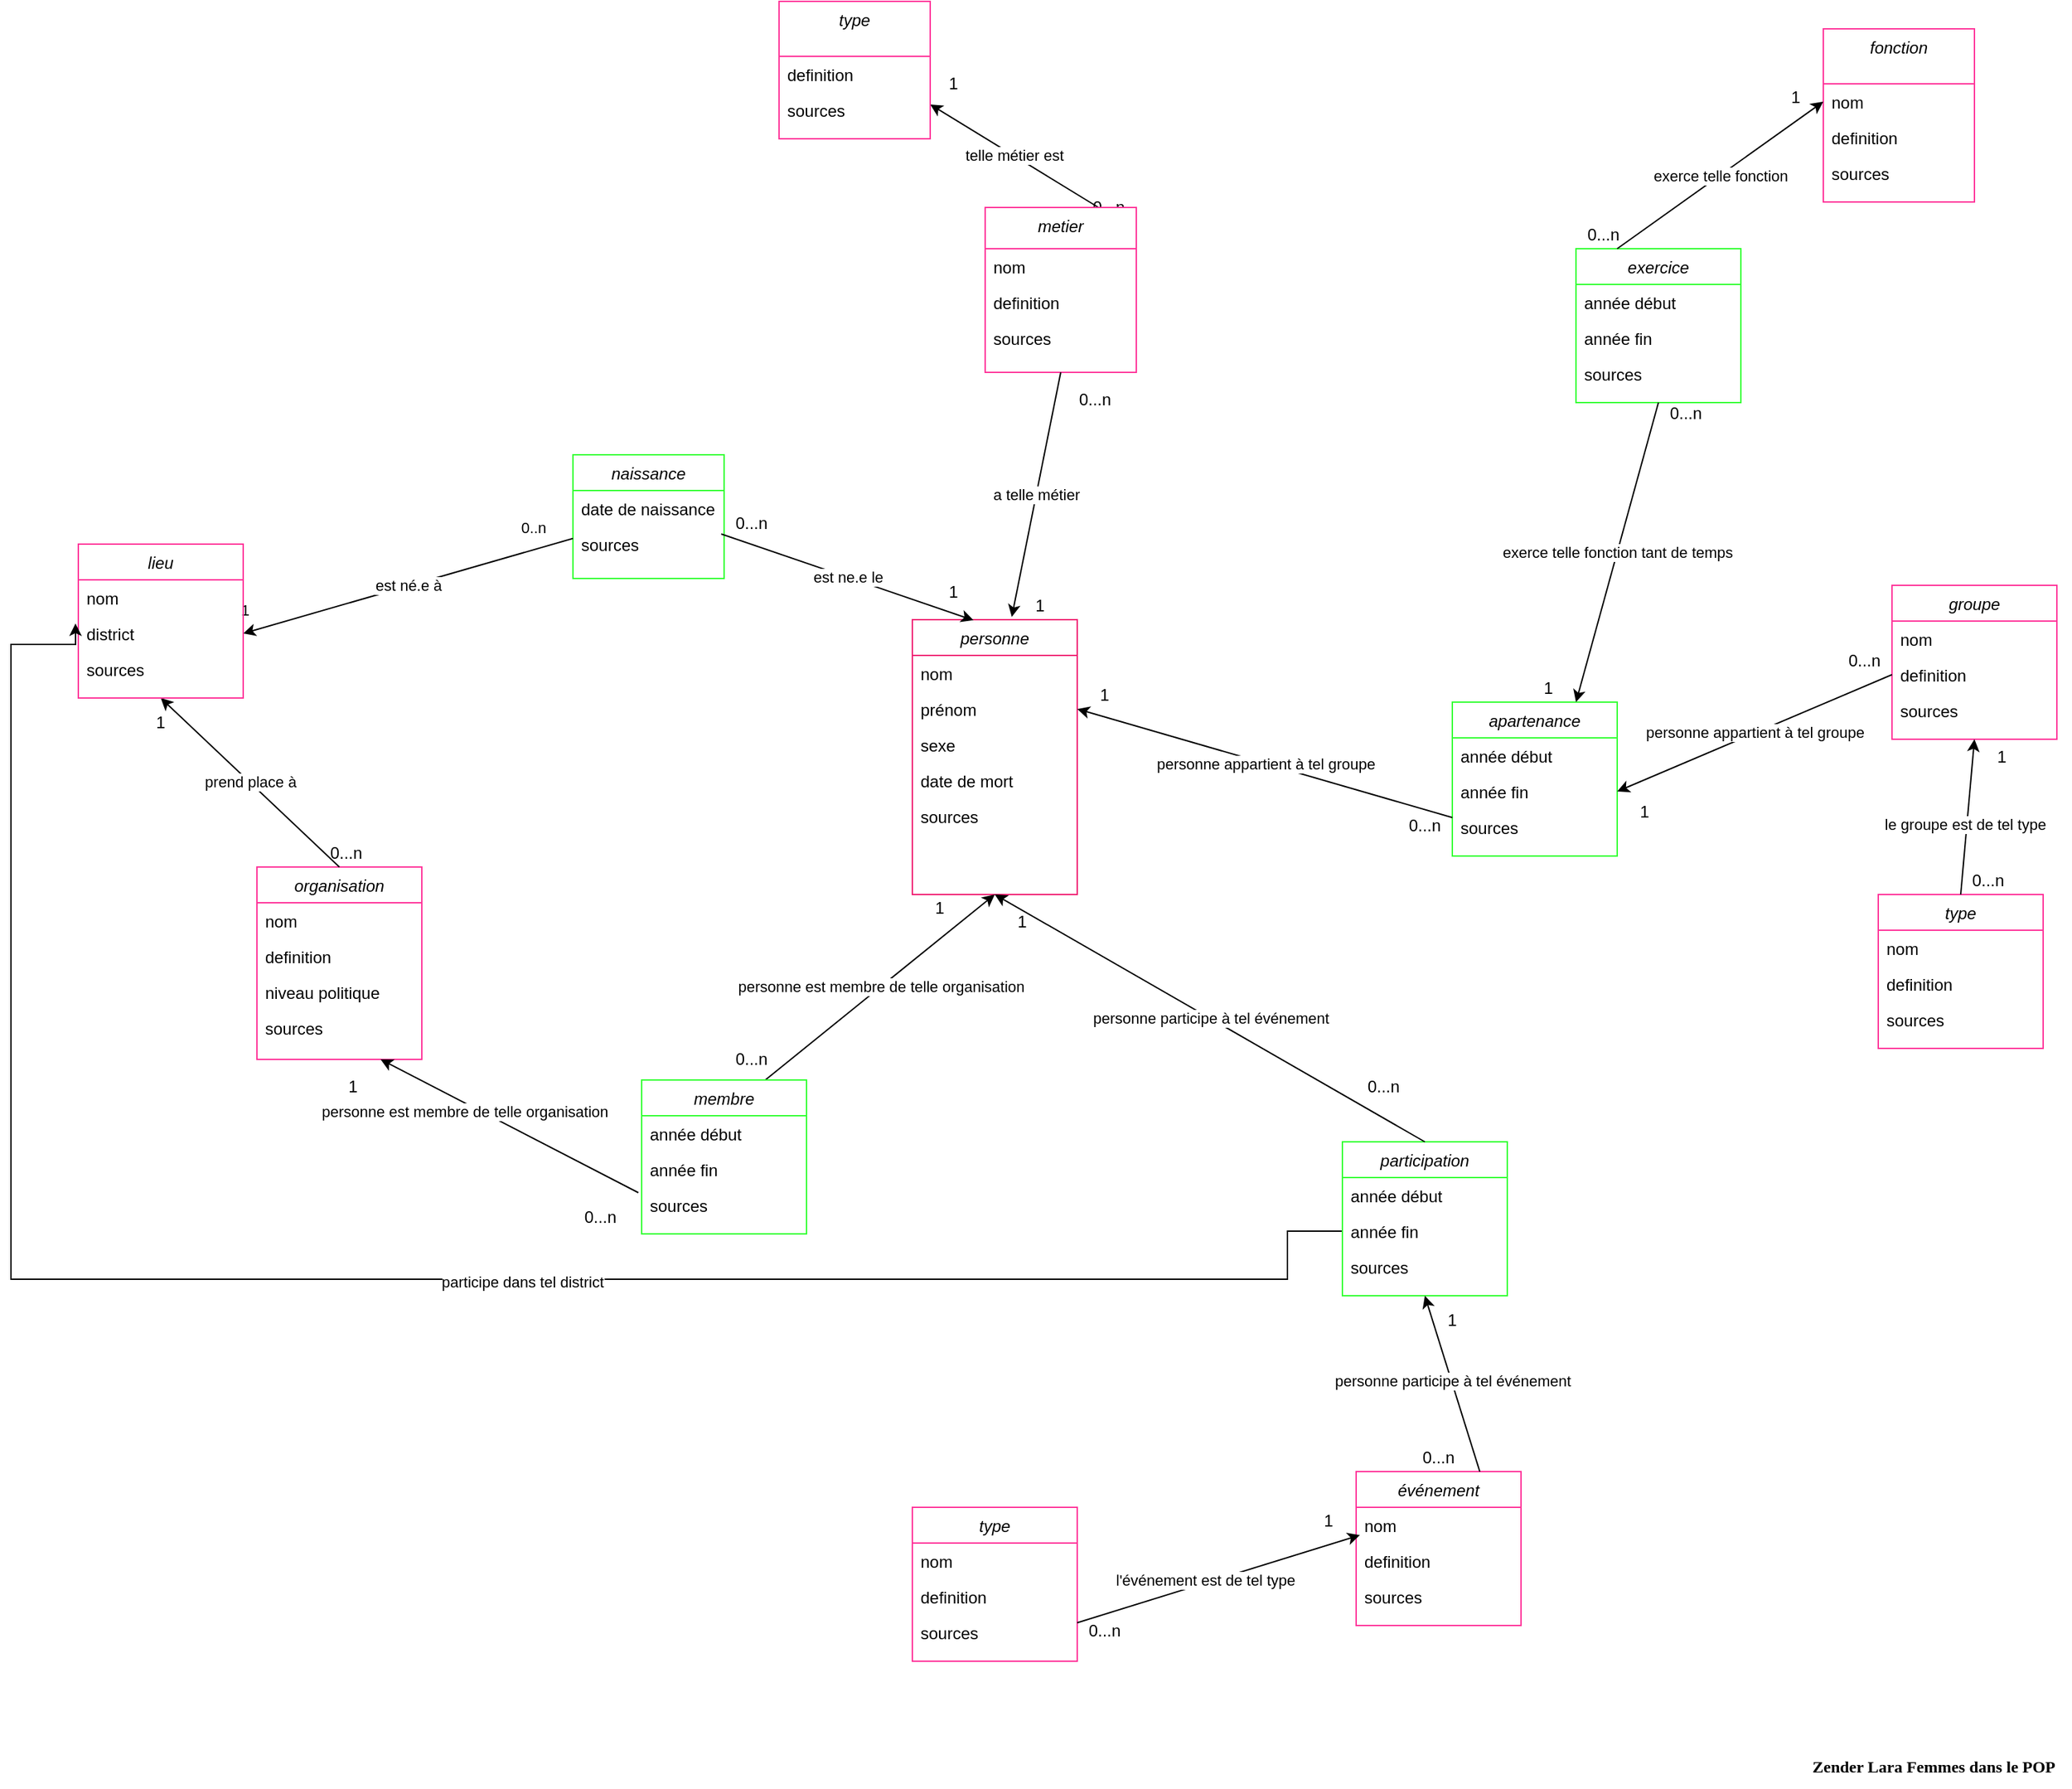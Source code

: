 <mxfile version="24.5.3" type="device">
  <diagram id="C5RBs43oDa-KdzZeNtuy" name="Page-1">
    <mxGraphModel dx="521" dy="1782" grid="1" gridSize="10" guides="1" tooltips="1" connect="1" arrows="1" fold="1" page="1" pageScale="1" pageWidth="1654" pageHeight="1169" math="0" shadow="0">
      <root>
        <mxCell id="WIyWlLk6GJQsqaUBKTNV-0" />
        <mxCell id="WIyWlLk6GJQsqaUBKTNV-1" parent="WIyWlLk6GJQsqaUBKTNV-0" />
        <mxCell id="zkfFHV4jXpPFQw0GAbJ--0" value="personne" style="swimlane;fontStyle=2;align=center;verticalAlign=top;childLayout=stackLayout;horizontal=1;startSize=26;horizontalStack=0;resizeParent=1;resizeLast=0;collapsible=1;marginBottom=0;rounded=0;shadow=0;strokeWidth=1;strokeColor=#F02274;" parent="WIyWlLk6GJQsqaUBKTNV-1" vertex="1">
          <mxGeometry x="767" y="270" width="120" height="200" as="geometry">
            <mxRectangle x="230" y="140" width="160" height="26" as="alternateBounds" />
          </mxGeometry>
        </mxCell>
        <mxCell id="zkfFHV4jXpPFQw0GAbJ--1" value="nom" style="text;align=left;verticalAlign=top;spacingLeft=4;spacingRight=4;overflow=hidden;rotatable=0;points=[[0,0.5],[1,0.5]];portConstraint=eastwest;" parent="zkfFHV4jXpPFQw0GAbJ--0" vertex="1">
          <mxGeometry y="26" width="120" height="26" as="geometry" />
        </mxCell>
        <mxCell id="zkfFHV4jXpPFQw0GAbJ--3" value="prénom" style="text;align=left;verticalAlign=top;spacingLeft=4;spacingRight=4;overflow=hidden;rotatable=0;points=[[0,0.5],[1,0.5]];portConstraint=eastwest;rounded=0;shadow=0;html=0;" parent="zkfFHV4jXpPFQw0GAbJ--0" vertex="1">
          <mxGeometry y="52" width="120" height="26" as="geometry" />
        </mxCell>
        <mxCell id="26" value="sexe" style="text;align=left;verticalAlign=top;spacingLeft=4;spacingRight=4;overflow=hidden;rotatable=0;points=[[0,0.5],[1,0.5]];portConstraint=eastwest;rounded=0;shadow=0;html=0;" parent="zkfFHV4jXpPFQw0GAbJ--0" vertex="1">
          <mxGeometry y="78" width="120" height="26" as="geometry" />
        </mxCell>
        <mxCell id="53" value="date de mort" style="text;align=left;verticalAlign=top;spacingLeft=4;spacingRight=4;overflow=hidden;rotatable=0;points=[[0,0.5],[1,0.5]];portConstraint=eastwest;rounded=0;shadow=0;html=0;" parent="zkfFHV4jXpPFQw0GAbJ--0" vertex="1">
          <mxGeometry y="104" width="120" height="26" as="geometry" />
        </mxCell>
        <mxCell id="ePpiXP_GHWZkbADmIgNu-151" value="sources" style="text;align=left;verticalAlign=top;spacingLeft=4;spacingRight=4;overflow=hidden;rotatable=0;points=[[0,0.5],[1,0.5]];portConstraint=eastwest;rounded=0;shadow=0;html=0;" parent="zkfFHV4jXpPFQw0GAbJ--0" vertex="1">
          <mxGeometry y="130" width="120" height="34" as="geometry" />
        </mxCell>
        <mxCell id="Bw8D9-mf-STMI-rw64IU-0" value="naissance" style="swimlane;fontStyle=2;align=center;verticalAlign=top;childLayout=stackLayout;horizontal=1;startSize=26;horizontalStack=0;resizeParent=1;resizeLast=0;collapsible=1;marginBottom=0;rounded=0;shadow=0;strokeWidth=1;strokeColor=#33FF33;" parent="WIyWlLk6GJQsqaUBKTNV-1" vertex="1">
          <mxGeometry x="520" y="150" width="110" height="90" as="geometry">
            <mxRectangle x="230" y="140" width="160" height="26" as="alternateBounds" />
          </mxGeometry>
        </mxCell>
        <mxCell id="Bw8D9-mf-STMI-rw64IU-1" value="date de naissance" style="text;align=left;verticalAlign=top;spacingLeft=4;spacingRight=4;overflow=hidden;rotatable=0;points=[[0,0.5],[1,0.5]];portConstraint=eastwest;" parent="Bw8D9-mf-STMI-rw64IU-0" vertex="1">
          <mxGeometry y="26" width="110" height="26" as="geometry" />
        </mxCell>
        <mxCell id="Bw8D9-mf-STMI-rw64IU-53" style="edgeStyle=elbowEdgeStyle;rounded=0;orthogonalLoop=1;jettySize=auto;elbow=vertical;html=1;exitX=0;exitY=0.5;exitDx=0;exitDy=0;" parent="Bw8D9-mf-STMI-rw64IU-0" edge="1">
          <mxGeometry relative="1" as="geometry">
            <mxPoint y="65" as="sourcePoint" />
            <mxPoint y="65" as="targetPoint" />
          </mxGeometry>
        </mxCell>
        <mxCell id="ePpiXP_GHWZkbADmIgNu-146" value="sources" style="text;align=left;verticalAlign=top;spacingLeft=4;spacingRight=4;overflow=hidden;rotatable=0;points=[[0,0.5],[1,0.5]];portConstraint=eastwest;rounded=0;shadow=0;html=0;" parent="Bw8D9-mf-STMI-rw64IU-0" vertex="1">
          <mxGeometry y="52" width="110" height="34" as="geometry" />
        </mxCell>
        <mxCell id="Bw8D9-mf-STMI-rw64IU-49" value="est né.e à" style="endArrow=classic;html=1;entryX=1;entryY=0.5;entryDx=0;entryDy=0;" parent="WIyWlLk6GJQsqaUBKTNV-1" source="Bw8D9-mf-STMI-rw64IU-0" target="AKejJXtfKyZrkdiXsG_P-150" edge="1">
          <mxGeometry relative="1" as="geometry">
            <mxPoint x="700" y="290.0" as="sourcePoint" />
            <mxPoint x="290" y="301" as="targetPoint" />
            <Array as="points" />
          </mxGeometry>
        </mxCell>
        <mxCell id="Bw8D9-mf-STMI-rw64IU-51" value="1" style="edgeLabel;html=1;align=center;verticalAlign=middle;resizable=0;points=[];" parent="Bw8D9-mf-STMI-rw64IU-49" vertex="1" connectable="0">
          <mxGeometry x="0.888" y="-1" relative="1" as="geometry">
            <mxPoint x="-12" y="-12" as="offset" />
          </mxGeometry>
        </mxCell>
        <mxCell id="Bw8D9-mf-STMI-rw64IU-52" value="0..n" style="edgeLabel;html=1;align=center;verticalAlign=middle;resizable=0;points=[];" parent="Bw8D9-mf-STMI-rw64IU-49" vertex="1" connectable="0">
          <mxGeometry x="-0.881" y="-1" relative="1" as="geometry">
            <mxPoint x="-14.14" y="-11" as="offset" />
          </mxGeometry>
        </mxCell>
        <mxCell id="Bw8D9-mf-STMI-rw64IU-54" value="organisation" style="swimlane;fontStyle=2;align=center;verticalAlign=top;childLayout=stackLayout;horizontal=1;startSize=26;horizontalStack=0;resizeParent=1;resizeLast=0;collapsible=1;marginBottom=0;rounded=0;shadow=0;strokeWidth=1;strokeColor=#FF3399;" parent="WIyWlLk6GJQsqaUBKTNV-1" vertex="1">
          <mxGeometry x="290" y="450" width="120" height="140" as="geometry">
            <mxRectangle x="230" y="140" width="160" height="26" as="alternateBounds" />
          </mxGeometry>
        </mxCell>
        <mxCell id="Bw8D9-mf-STMI-rw64IU-55" value="nom" style="text;align=left;verticalAlign=top;spacingLeft=4;spacingRight=4;overflow=hidden;rotatable=0;points=[[0,0.5],[1,0.5]];portConstraint=eastwest;" parent="Bw8D9-mf-STMI-rw64IU-54" vertex="1">
          <mxGeometry y="26" width="120" height="26" as="geometry" />
        </mxCell>
        <mxCell id="Bw8D9-mf-STMI-rw64IU-57" style="edgeStyle=elbowEdgeStyle;rounded=0;orthogonalLoop=1;jettySize=auto;elbow=vertical;html=1;exitX=0;exitY=0.5;exitDx=0;exitDy=0;" parent="Bw8D9-mf-STMI-rw64IU-54" edge="1">
          <mxGeometry relative="1" as="geometry">
            <mxPoint y="91" as="sourcePoint" />
            <mxPoint y="91" as="targetPoint" />
          </mxGeometry>
        </mxCell>
        <mxCell id="10" value="definition" style="text;align=left;verticalAlign=top;spacingLeft=4;spacingRight=4;overflow=hidden;rotatable=0;points=[[0,0.5],[1,0.5]];portConstraint=eastwest;rounded=0;shadow=0;html=0;" parent="Bw8D9-mf-STMI-rw64IU-54" vertex="1">
          <mxGeometry y="52" width="120" height="26" as="geometry" />
        </mxCell>
        <mxCell id="54" value="niveau politique" style="text;align=left;verticalAlign=top;spacingLeft=4;spacingRight=4;overflow=hidden;rotatable=0;points=[[0,0.5],[1,0.5]];portConstraint=eastwest;rounded=0;shadow=0;html=0;" parent="Bw8D9-mf-STMI-rw64IU-54" vertex="1">
          <mxGeometry y="78" width="120" height="26" as="geometry" />
        </mxCell>
        <mxCell id="ePpiXP_GHWZkbADmIgNu-149" value="sources" style="text;align=left;verticalAlign=top;spacingLeft=4;spacingRight=4;overflow=hidden;rotatable=0;points=[[0,0.5],[1,0.5]];portConstraint=eastwest;rounded=0;shadow=0;html=0;" parent="Bw8D9-mf-STMI-rw64IU-54" vertex="1">
          <mxGeometry y="104" width="120" height="34" as="geometry" />
        </mxCell>
        <mxCell id="Bw8D9-mf-STMI-rw64IU-127" value="&lt;p class=&quot;p1&quot; style=&quot;margin: 0px ; font-stretch: normal ; line-height: normal ; font-family: &amp;quot;times&amp;quot;&quot;&gt;&lt;b&gt;Zender Lara Femmes dans le POP&lt;/b&gt;&lt;/p&gt;" style="text;html=1;align=center;verticalAlign=middle;resizable=0;points=[];autosize=1;" parent="WIyWlLk6GJQsqaUBKTNV-1" vertex="1">
          <mxGeometry x="1410" y="1090" width="200" height="30" as="geometry" />
        </mxCell>
        <mxCell id="15" value="prend place à" style="edgeStyle=none;html=1;exitX=0.5;exitY=0;exitDx=0;exitDy=0;entryX=0.5;entryY=1;entryDx=0;entryDy=0;" parent="WIyWlLk6GJQsqaUBKTNV-1" source="Bw8D9-mf-STMI-rw64IU-54" target="AKejJXtfKyZrkdiXsG_P-148" edge="1">
          <mxGeometry relative="1" as="geometry">
            <mxPoint x="230" y="350" as="targetPoint" />
            <Array as="points" />
          </mxGeometry>
        </mxCell>
        <mxCell id="36" value="personne est membre de telle organisation" style="edgeStyle=none;html=1;exitX=0.75;exitY=0;exitDx=0;exitDy=0;entryX=0.5;entryY=1;entryDx=0;entryDy=0;" parent="WIyWlLk6GJQsqaUBKTNV-1" source="31" target="zkfFHV4jXpPFQw0GAbJ--0" edge="1">
          <mxGeometry relative="1" as="geometry">
            <mxPoint x="1110" y="520" as="targetPoint" />
          </mxGeometry>
        </mxCell>
        <mxCell id="42" value="personne est membre de telle organisation" style="edgeStyle=none;html=1;entryX=0.75;entryY=1;entryDx=0;entryDy=0;exitX=-0.02;exitY=1.154;exitDx=0;exitDy=0;exitPerimeter=0;" parent="WIyWlLk6GJQsqaUBKTNV-1" source="33" target="Bw8D9-mf-STMI-rw64IU-54" edge="1">
          <mxGeometry x="0.318" y="6" relative="1" as="geometry">
            <mxPoint x="720" y="620" as="targetPoint" />
            <mxPoint x="860" y="840" as="sourcePoint" />
            <Array as="points" />
            <mxPoint as="offset" />
          </mxGeometry>
        </mxCell>
        <mxCell id="31" value="membre" style="swimlane;fontStyle=2;align=center;verticalAlign=top;childLayout=stackLayout;horizontal=1;startSize=26;horizontalStack=0;resizeParent=1;resizeLast=0;collapsible=1;marginBottom=0;rounded=0;shadow=0;strokeWidth=1;strokeColor=#33FF33;" parent="WIyWlLk6GJQsqaUBKTNV-1" vertex="1">
          <mxGeometry x="570" y="605" width="120" height="112" as="geometry">
            <mxRectangle x="230" y="140" width="160" height="26" as="alternateBounds" />
          </mxGeometry>
        </mxCell>
        <mxCell id="32" value="année début" style="text;align=left;verticalAlign=top;spacingLeft=4;spacingRight=4;overflow=hidden;rotatable=0;points=[[0,0.5],[1,0.5]];portConstraint=eastwest;" parent="31" vertex="1">
          <mxGeometry y="26" width="120" height="26" as="geometry" />
        </mxCell>
        <mxCell id="34" style="edgeStyle=elbowEdgeStyle;rounded=0;orthogonalLoop=1;jettySize=auto;elbow=vertical;html=1;exitX=0;exitY=0.5;exitDx=0;exitDy=0;" parent="31" edge="1">
          <mxGeometry relative="1" as="geometry">
            <mxPoint y="91" as="sourcePoint" />
            <mxPoint y="91" as="targetPoint" />
          </mxGeometry>
        </mxCell>
        <mxCell id="33" value="année fin" style="text;align=left;verticalAlign=top;spacingLeft=4;spacingRight=4;overflow=hidden;rotatable=0;points=[[0,0.5],[1,0.5]];portConstraint=eastwest;rounded=0;shadow=0;html=0;" parent="31" vertex="1">
          <mxGeometry y="52" width="120" height="26" as="geometry" />
        </mxCell>
        <mxCell id="ePpiXP_GHWZkbADmIgNu-150" value="sources" style="text;align=left;verticalAlign=top;spacingLeft=4;spacingRight=4;overflow=hidden;rotatable=0;points=[[0,0.5],[1,0.5]];portConstraint=eastwest;rounded=0;shadow=0;html=0;" parent="31" vertex="1">
          <mxGeometry y="78" width="120" height="34" as="geometry" />
        </mxCell>
        <mxCell id="56" value="0...n" style="text;strokeColor=none;align=center;fillColor=none;html=1;verticalAlign=middle;whiteSpace=wrap;rounded=0;" parent="WIyWlLk6GJQsqaUBKTNV-1" vertex="1">
          <mxGeometry x="630" y="190" width="40" height="20" as="geometry" />
        </mxCell>
        <mxCell id="57" value="1" style="text;strokeColor=none;align=center;fillColor=none;html=1;verticalAlign=middle;whiteSpace=wrap;rounded=0;" parent="WIyWlLk6GJQsqaUBKTNV-1" vertex="1">
          <mxGeometry x="840" y="250" width="40" height="20" as="geometry" />
        </mxCell>
        <mxCell id="58" value="0...n" style="text;strokeColor=none;align=center;fillColor=none;html=1;verticalAlign=middle;whiteSpace=wrap;rounded=0;" parent="WIyWlLk6GJQsqaUBKTNV-1" vertex="1">
          <mxGeometry x="340" y="430" width="30" height="20" as="geometry" />
        </mxCell>
        <mxCell id="59" value="1" style="text;strokeColor=none;align=center;fillColor=none;html=1;verticalAlign=middle;whiteSpace=wrap;rounded=0;" parent="WIyWlLk6GJQsqaUBKTNV-1" vertex="1">
          <mxGeometry x="210" y="335" width="20" height="20" as="geometry" />
        </mxCell>
        <mxCell id="60" value="0...n" style="text;strokeColor=none;align=center;fillColor=none;html=1;verticalAlign=middle;whiteSpace=wrap;rounded=0;" parent="WIyWlLk6GJQsqaUBKTNV-1" vertex="1">
          <mxGeometry x="890" y="-40" width="40" height="20" as="geometry" />
        </mxCell>
        <mxCell id="61" value="1" style="text;strokeColor=none;align=center;fillColor=none;html=1;verticalAlign=middle;whiteSpace=wrap;rounded=0;" parent="WIyWlLk6GJQsqaUBKTNV-1" vertex="1">
          <mxGeometry x="340" y="600" width="40" height="20" as="geometry" />
        </mxCell>
        <mxCell id="62" value="0...n" style="text;strokeColor=none;align=center;fillColor=none;html=1;verticalAlign=middle;whiteSpace=wrap;rounded=0;" parent="WIyWlLk6GJQsqaUBKTNV-1" vertex="1">
          <mxGeometry x="1090" y="600" width="40" height="20" as="geometry" />
        </mxCell>
        <mxCell id="63" value="1" style="text;strokeColor=none;align=center;fillColor=none;html=1;verticalAlign=middle;whiteSpace=wrap;rounded=0;" parent="WIyWlLk6GJQsqaUBKTNV-1" vertex="1">
          <mxGeometry x="767" y="470" width="40" height="20" as="geometry" />
        </mxCell>
        <mxCell id="117" value="telle métier est" style="edgeStyle=none;html=1;entryX=1;entryY=0.75;entryDx=0;entryDy=0;exitX=0.75;exitY=0;exitDx=0;exitDy=0;" parent="WIyWlLk6GJQsqaUBKTNV-1" source="103" target="114" edge="1">
          <mxGeometry relative="1" as="geometry" />
        </mxCell>
        <mxCell id="103" value="metier" style="swimlane;fontStyle=2;align=center;verticalAlign=top;childLayout=stackLayout;horizontal=1;startSize=30;horizontalStack=0;resizeParent=1;resizeLast=0;collapsible=1;marginBottom=0;rounded=0;shadow=0;strokeWidth=1;strokeColor=#FF3399;" parent="WIyWlLk6GJQsqaUBKTNV-1" vertex="1">
          <mxGeometry x="820" y="-30" width="110" height="120" as="geometry">
            <mxRectangle x="230" y="140" width="160" height="26" as="alternateBounds" />
          </mxGeometry>
        </mxCell>
        <mxCell id="104" value="nom" style="text;align=left;verticalAlign=top;spacingLeft=4;spacingRight=4;overflow=hidden;rotatable=0;points=[[0,0.5],[1,0.5]];portConstraint=eastwest;" parent="103" vertex="1">
          <mxGeometry y="30" width="110" height="26" as="geometry" />
        </mxCell>
        <mxCell id="105" value="definition" style="text;align=left;verticalAlign=top;spacingLeft=4;spacingRight=4;overflow=hidden;rotatable=0;points=[[0,0.5],[1,0.5]];portConstraint=eastwest;rounded=0;shadow=0;html=0;" parent="103" vertex="1">
          <mxGeometry y="56" width="110" height="26" as="geometry" />
        </mxCell>
        <mxCell id="ePpiXP_GHWZkbADmIgNu-145" value="sources" style="text;align=left;verticalAlign=top;spacingLeft=4;spacingRight=4;overflow=hidden;rotatable=0;points=[[0,0.5],[1,0.5]];portConstraint=eastwest;rounded=0;shadow=0;html=0;" parent="103" vertex="1">
          <mxGeometry y="82" width="110" height="34" as="geometry" />
        </mxCell>
        <mxCell id="112" value="a telle métier" style="edgeStyle=none;html=1;exitX=0.5;exitY=1;exitDx=0;exitDy=0;entryX=0.603;entryY=-0.01;entryDx=0;entryDy=0;entryPerimeter=0;" parent="WIyWlLk6GJQsqaUBKTNV-1" source="103" target="zkfFHV4jXpPFQw0GAbJ--0" edge="1">
          <mxGeometry relative="1" as="geometry">
            <mxPoint x="1180" y="510" as="targetPoint" />
            <mxPoint x="1370" y="495" as="sourcePoint" />
          </mxGeometry>
        </mxCell>
        <mxCell id="114" value="type" style="swimlane;fontStyle=2;align=center;verticalAlign=top;childLayout=stackLayout;horizontal=1;startSize=40;horizontalStack=0;resizeParent=1;resizeLast=0;collapsible=1;marginBottom=0;rounded=0;shadow=0;strokeWidth=1;strokeColor=#FF3399;" parent="WIyWlLk6GJQsqaUBKTNV-1" vertex="1">
          <mxGeometry x="670" y="-180" width="110" height="100" as="geometry">
            <mxRectangle x="230" y="140" width="160" height="26" as="alternateBounds" />
          </mxGeometry>
        </mxCell>
        <mxCell id="116" value="definition" style="text;align=left;verticalAlign=top;spacingLeft=4;spacingRight=4;overflow=hidden;rotatable=0;points=[[0,0.5],[1,0.5]];portConstraint=eastwest;rounded=0;shadow=0;html=0;" parent="114" vertex="1">
          <mxGeometry y="40" width="110" height="26" as="geometry" />
        </mxCell>
        <mxCell id="ePpiXP_GHWZkbADmIgNu-144" value="sources" style="text;align=left;verticalAlign=top;spacingLeft=4;spacingRight=4;overflow=hidden;rotatable=0;points=[[0,0.5],[1,0.5]];portConstraint=eastwest;rounded=0;shadow=0;html=0;" parent="114" vertex="1">
          <mxGeometry y="66" width="110" height="34" as="geometry" />
        </mxCell>
        <mxCell id="120" value="0...n" style="text;strokeColor=none;align=center;fillColor=none;html=1;verticalAlign=middle;whiteSpace=wrap;rounded=0;" parent="WIyWlLk6GJQsqaUBKTNV-1" vertex="1">
          <mxGeometry x="880" y="100" width="40" height="20" as="geometry" />
        </mxCell>
        <mxCell id="125" value="1" style="text;strokeColor=none;align=center;fillColor=none;html=1;verticalAlign=middle;whiteSpace=wrap;rounded=0;" parent="WIyWlLk6GJQsqaUBKTNV-1" vertex="1">
          <mxGeometry x="787" y="-130" width="20" height="20" as="geometry" />
        </mxCell>
        <mxCell id="25" value="est ne.e le" style="edgeStyle=none;html=1;exitX=0.981;exitY=1.217;exitDx=0;exitDy=0;entryX=0.371;entryY=0.002;entryDx=0;entryDy=0;entryPerimeter=0;exitPerimeter=0;" parent="WIyWlLk6GJQsqaUBKTNV-1" source="Bw8D9-mf-STMI-rw64IU-1" target="zkfFHV4jXpPFQw0GAbJ--0" edge="1">
          <mxGeometry relative="1" as="geometry">
            <mxPoint x="790" y="290" as="targetPoint" />
          </mxGeometry>
        </mxCell>
        <mxCell id="137" value="groupe" style="swimlane;fontStyle=2;align=center;verticalAlign=top;childLayout=stackLayout;horizontal=1;startSize=26;horizontalStack=0;resizeParent=1;resizeLast=0;collapsible=1;marginBottom=0;rounded=0;shadow=0;strokeWidth=1;strokeColor=#FF3399;" parent="WIyWlLk6GJQsqaUBKTNV-1" vertex="1">
          <mxGeometry x="1480" y="245" width="120" height="112" as="geometry">
            <mxRectangle x="230" y="140" width="160" height="26" as="alternateBounds" />
          </mxGeometry>
        </mxCell>
        <mxCell id="138" value="nom" style="text;align=left;verticalAlign=top;spacingLeft=4;spacingRight=4;overflow=hidden;rotatable=0;points=[[0,0.5],[1,0.5]];portConstraint=eastwest;" parent="137" vertex="1">
          <mxGeometry y="26" width="120" height="26" as="geometry" />
        </mxCell>
        <mxCell id="139" value="definition" style="text;align=left;verticalAlign=top;spacingLeft=4;spacingRight=4;overflow=hidden;rotatable=0;points=[[0,0.5],[1,0.5]];portConstraint=eastwest;rounded=0;shadow=0;html=0;" parent="137" vertex="1">
          <mxGeometry y="52" width="120" height="26" as="geometry" />
        </mxCell>
        <mxCell id="140" style="edgeStyle=elbowEdgeStyle;rounded=0;orthogonalLoop=1;jettySize=auto;elbow=vertical;html=1;exitX=0;exitY=0.5;exitDx=0;exitDy=0;" parent="137" edge="1">
          <mxGeometry relative="1" as="geometry">
            <mxPoint y="91" as="sourcePoint" />
            <mxPoint y="91" as="targetPoint" />
          </mxGeometry>
        </mxCell>
        <mxCell id="ePpiXP_GHWZkbADmIgNu-157" value="sources" style="text;align=left;verticalAlign=top;spacingLeft=4;spacingRight=4;overflow=hidden;rotatable=0;points=[[0,0.5],[1,0.5]];portConstraint=eastwest;rounded=0;shadow=0;html=0;" parent="137" vertex="1">
          <mxGeometry y="78" width="120" height="34" as="geometry" />
        </mxCell>
        <mxCell id="143" value="0...n" style="text;strokeColor=none;align=center;fillColor=none;html=1;verticalAlign=middle;whiteSpace=wrap;rounded=0;fontStyle=0" parent="WIyWlLk6GJQsqaUBKTNV-1" vertex="1">
          <mxGeometry x="520" y="695" width="40" height="20" as="geometry" />
        </mxCell>
        <mxCell id="AKejJXtfKyZrkdiXsG_P-146" value="1" style="text;strokeColor=none;align=center;fillColor=none;html=1;verticalAlign=middle;whiteSpace=wrap;rounded=0;" parent="WIyWlLk6GJQsqaUBKTNV-1" vertex="1">
          <mxGeometry x="787" y="240" width="20" height="20" as="geometry" />
        </mxCell>
        <mxCell id="AKejJXtfKyZrkdiXsG_P-148" value="lieu" style="swimlane;fontStyle=2;align=center;verticalAlign=top;childLayout=stackLayout;horizontal=1;startSize=26;horizontalStack=0;resizeParent=1;resizeLast=0;collapsible=1;marginBottom=0;rounded=0;shadow=0;strokeWidth=1;strokeColor=#FF3399;" parent="WIyWlLk6GJQsqaUBKTNV-1" vertex="1">
          <mxGeometry x="160" y="215" width="120" height="112" as="geometry">
            <mxRectangle x="230" y="140" width="160" height="26" as="alternateBounds" />
          </mxGeometry>
        </mxCell>
        <mxCell id="AKejJXtfKyZrkdiXsG_P-149" value="nom" style="text;align=left;verticalAlign=top;spacingLeft=4;spacingRight=4;overflow=hidden;rotatable=0;points=[[0,0.5],[1,0.5]];portConstraint=eastwest;" parent="AKejJXtfKyZrkdiXsG_P-148" vertex="1">
          <mxGeometry y="26" width="120" height="26" as="geometry" />
        </mxCell>
        <mxCell id="AKejJXtfKyZrkdiXsG_P-150" value="district" style="text;align=left;verticalAlign=top;spacingLeft=4;spacingRight=4;overflow=hidden;rotatable=0;points=[[0,0.5],[1,0.5]];portConstraint=eastwest;rounded=0;shadow=0;html=0;" parent="AKejJXtfKyZrkdiXsG_P-148" vertex="1">
          <mxGeometry y="52" width="120" height="26" as="geometry" />
        </mxCell>
        <mxCell id="AKejJXtfKyZrkdiXsG_P-151" style="edgeStyle=elbowEdgeStyle;rounded=0;orthogonalLoop=1;jettySize=auto;elbow=vertical;html=1;exitX=0;exitY=0.5;exitDx=0;exitDy=0;" parent="AKejJXtfKyZrkdiXsG_P-148" edge="1">
          <mxGeometry relative="1" as="geometry">
            <mxPoint y="91" as="sourcePoint" />
            <mxPoint y="91" as="targetPoint" />
          </mxGeometry>
        </mxCell>
        <mxCell id="ePpiXP_GHWZkbADmIgNu-148" value="sources" style="text;align=left;verticalAlign=top;spacingLeft=4;spacingRight=4;overflow=hidden;rotatable=0;points=[[0,0.5],[1,0.5]];portConstraint=eastwest;rounded=0;shadow=0;html=0;" parent="AKejJXtfKyZrkdiXsG_P-148" vertex="1">
          <mxGeometry y="78" width="120" height="34" as="geometry" />
        </mxCell>
        <mxCell id="MSQ96yjHy3lczbJtATpZ-144" value="0...n" style="text;strokeColor=none;align=center;fillColor=none;html=1;verticalAlign=middle;whiteSpace=wrap;rounded=0;" parent="WIyWlLk6GJQsqaUBKTNV-1" vertex="1">
          <mxGeometry x="630" y="580" width="40" height="20" as="geometry" />
        </mxCell>
        <mxCell id="MSQ96yjHy3lczbJtATpZ-145" value="événement" style="swimlane;fontStyle=2;align=center;verticalAlign=top;childLayout=stackLayout;horizontal=1;startSize=26;horizontalStack=0;resizeParent=1;resizeLast=0;collapsible=1;marginBottom=0;rounded=0;shadow=0;strokeWidth=1;strokeColor=#FF3399;" parent="WIyWlLk6GJQsqaUBKTNV-1" vertex="1">
          <mxGeometry x="1090" y="890" width="120" height="112" as="geometry">
            <mxRectangle x="230" y="140" width="160" height="26" as="alternateBounds" />
          </mxGeometry>
        </mxCell>
        <mxCell id="MSQ96yjHy3lczbJtATpZ-146" value="nom" style="text;align=left;verticalAlign=top;spacingLeft=4;spacingRight=4;overflow=hidden;rotatable=0;points=[[0,0.5],[1,0.5]];portConstraint=eastwest;" parent="MSQ96yjHy3lczbJtATpZ-145" vertex="1">
          <mxGeometry y="26" width="120" height="26" as="geometry" />
        </mxCell>
        <mxCell id="MSQ96yjHy3lczbJtATpZ-147" value="definition" style="text;align=left;verticalAlign=top;spacingLeft=4;spacingRight=4;overflow=hidden;rotatable=0;points=[[0,0.5],[1,0.5]];portConstraint=eastwest;rounded=0;shadow=0;html=0;" parent="MSQ96yjHy3lczbJtATpZ-145" vertex="1">
          <mxGeometry y="52" width="120" height="26" as="geometry" />
        </mxCell>
        <mxCell id="MSQ96yjHy3lczbJtATpZ-148" style="edgeStyle=elbowEdgeStyle;rounded=0;orthogonalLoop=1;jettySize=auto;elbow=vertical;html=1;exitX=0;exitY=0.5;exitDx=0;exitDy=0;" parent="MSQ96yjHy3lczbJtATpZ-145" edge="1">
          <mxGeometry relative="1" as="geometry">
            <mxPoint y="91" as="sourcePoint" />
            <mxPoint y="91" as="targetPoint" />
          </mxGeometry>
        </mxCell>
        <mxCell id="ePpiXP_GHWZkbADmIgNu-155" value="sources" style="text;align=left;verticalAlign=top;spacingLeft=4;spacingRight=4;overflow=hidden;rotatable=0;points=[[0,0.5],[1,0.5]];portConstraint=eastwest;rounded=0;shadow=0;html=0;" parent="MSQ96yjHy3lczbJtATpZ-145" vertex="1">
          <mxGeometry y="78" width="120" height="34" as="geometry" />
        </mxCell>
        <mxCell id="MSQ96yjHy3lczbJtATpZ-156" value="0...n" style="text;strokeColor=none;align=center;fillColor=none;html=1;verticalAlign=middle;whiteSpace=wrap;rounded=0;" parent="WIyWlLk6GJQsqaUBKTNV-1" vertex="1">
          <mxGeometry x="1130" y="870" width="40" height="20" as="geometry" />
        </mxCell>
        <mxCell id="MSQ96yjHy3lczbJtATpZ-157" value="1" style="text;strokeColor=none;align=center;fillColor=none;html=1;verticalAlign=middle;whiteSpace=wrap;rounded=0;" parent="WIyWlLk6GJQsqaUBKTNV-1" vertex="1">
          <mxGeometry x="1050" y="916" width="40" height="20" as="geometry" />
        </mxCell>
        <mxCell id="WSqM2AvyykG8kamxB0b0-208" style="edgeStyle=orthogonalEdgeStyle;rounded=0;orthogonalLoop=1;jettySize=auto;html=1;exitX=0;exitY=0.5;exitDx=0;exitDy=0;entryX=-0.017;entryY=0.223;entryDx=0;entryDy=0;entryPerimeter=0;" parent="WIyWlLk6GJQsqaUBKTNV-1" source="WSqM2AvyykG8kamxB0b0-151" target="AKejJXtfKyZrkdiXsG_P-150" edge="1">
          <mxGeometry relative="1" as="geometry">
            <mxPoint x="110" y="320" as="targetPoint" />
            <Array as="points">
              <mxPoint x="1040" y="715" />
              <mxPoint x="1040" y="750" />
              <mxPoint x="111" y="750" />
              <mxPoint x="111" y="288" />
            </Array>
          </mxGeometry>
        </mxCell>
        <mxCell id="WSqM2AvyykG8kamxB0b0-210" value="participe dans tel district" style="edgeLabel;html=1;align=center;verticalAlign=middle;resizable=0;points=[];" parent="WSqM2AvyykG8kamxB0b0-208" vertex="1" connectable="0">
          <mxGeometry x="-0.172" y="2" relative="1" as="geometry">
            <mxPoint as="offset" />
          </mxGeometry>
        </mxCell>
        <mxCell id="WSqM2AvyykG8kamxB0b0-148" value="participation" style="swimlane;fontStyle=2;align=center;verticalAlign=top;childLayout=stackLayout;horizontal=1;startSize=26;horizontalStack=0;resizeParent=1;resizeLast=0;collapsible=1;marginBottom=0;rounded=0;shadow=0;strokeWidth=1;strokeColor=#33FF33;" parent="WIyWlLk6GJQsqaUBKTNV-1" vertex="1">
          <mxGeometry x="1080" y="650" width="120" height="112" as="geometry">
            <mxRectangle x="230" y="140" width="160" height="26" as="alternateBounds" />
          </mxGeometry>
        </mxCell>
        <mxCell id="WSqM2AvyykG8kamxB0b0-149" value="année début" style="text;align=left;verticalAlign=top;spacingLeft=4;spacingRight=4;overflow=hidden;rotatable=0;points=[[0,0.5],[1,0.5]];portConstraint=eastwest;" parent="WSqM2AvyykG8kamxB0b0-148" vertex="1">
          <mxGeometry y="26" width="120" height="26" as="geometry" />
        </mxCell>
        <mxCell id="WSqM2AvyykG8kamxB0b0-150" style="edgeStyle=elbowEdgeStyle;rounded=0;orthogonalLoop=1;jettySize=auto;elbow=vertical;html=1;exitX=0;exitY=0.5;exitDx=0;exitDy=0;" parent="WSqM2AvyykG8kamxB0b0-148" edge="1">
          <mxGeometry relative="1" as="geometry">
            <mxPoint y="91" as="sourcePoint" />
            <mxPoint y="91" as="targetPoint" />
          </mxGeometry>
        </mxCell>
        <mxCell id="WSqM2AvyykG8kamxB0b0-151" value="année fin" style="text;align=left;verticalAlign=top;spacingLeft=4;spacingRight=4;overflow=hidden;rotatable=0;points=[[0,0.5],[1,0.5]];portConstraint=eastwest;rounded=0;shadow=0;html=0;" parent="WSqM2AvyykG8kamxB0b0-148" vertex="1">
          <mxGeometry y="52" width="120" height="26" as="geometry" />
        </mxCell>
        <mxCell id="ePpiXP_GHWZkbADmIgNu-153" value="sources" style="text;align=left;verticalAlign=top;spacingLeft=4;spacingRight=4;overflow=hidden;rotatable=0;points=[[0,0.5],[1,0.5]];portConstraint=eastwest;rounded=0;shadow=0;html=0;" parent="WSqM2AvyykG8kamxB0b0-148" vertex="1">
          <mxGeometry y="78" width="120" height="34" as="geometry" />
        </mxCell>
        <mxCell id="WSqM2AvyykG8kamxB0b0-154" value="personne participe à tel événement" style="edgeStyle=none;html=1;exitX=0.5;exitY=0;exitDx=0;exitDy=0;entryX=0.5;entryY=1;entryDx=0;entryDy=0;" parent="WIyWlLk6GJQsqaUBKTNV-1" source="WSqM2AvyykG8kamxB0b0-148" target="zkfFHV4jXpPFQw0GAbJ--0" edge="1">
          <mxGeometry relative="1" as="geometry">
            <mxPoint x="1070" y="520" as="targetPoint" />
            <mxPoint x="920" y="690" as="sourcePoint" />
          </mxGeometry>
        </mxCell>
        <mxCell id="WSqM2AvyykG8kamxB0b0-155" value="1" style="text;strokeColor=none;align=center;fillColor=none;html=1;verticalAlign=middle;whiteSpace=wrap;rounded=0;" parent="WIyWlLk6GJQsqaUBKTNV-1" vertex="1">
          <mxGeometry x="827" y="480" width="40" height="20" as="geometry" />
        </mxCell>
        <mxCell id="WSqM2AvyykG8kamxB0b0-159" value="" style="edgeStyle=none;html=1;exitX=0.75;exitY=0;exitDx=0;exitDy=0;entryX=0.5;entryY=1;entryDx=0;entryDy=0;" parent="WIyWlLk6GJQsqaUBKTNV-1" source="MSQ96yjHy3lczbJtATpZ-145" target="WSqM2AvyykG8kamxB0b0-148" edge="1">
          <mxGeometry relative="1" as="geometry">
            <mxPoint x="1240" y="750" as="targetPoint" />
            <mxPoint x="1340" y="810" as="sourcePoint" />
          </mxGeometry>
        </mxCell>
        <mxCell id="WSqM2AvyykG8kamxB0b0-161" value="personne participe à tel événement" style="edgeLabel;html=1;align=center;verticalAlign=middle;resizable=0;points=[];" parent="WSqM2AvyykG8kamxB0b0-159" vertex="1" connectable="0">
          <mxGeometry x="0.038" relative="1" as="geometry">
            <mxPoint as="offset" />
          </mxGeometry>
        </mxCell>
        <mxCell id="144" value="1" style="text;strokeColor=none;align=center;fillColor=none;html=1;verticalAlign=middle;whiteSpace=wrap;rounded=0;" parent="WIyWlLk6GJQsqaUBKTNV-1" vertex="1">
          <mxGeometry x="1140" y="770" width="40" height="20" as="geometry" />
        </mxCell>
        <mxCell id="WSqM2AvyykG8kamxB0b0-162" value="type" style="swimlane;fontStyle=2;align=center;verticalAlign=top;childLayout=stackLayout;horizontal=1;startSize=26;horizontalStack=0;resizeParent=1;resizeLast=0;collapsible=1;marginBottom=0;rounded=0;shadow=0;strokeWidth=1;strokeColor=#FF3399;" parent="WIyWlLk6GJQsqaUBKTNV-1" vertex="1">
          <mxGeometry x="767" y="916" width="120" height="112" as="geometry">
            <mxRectangle x="230" y="140" width="160" height="26" as="alternateBounds" />
          </mxGeometry>
        </mxCell>
        <mxCell id="WSqM2AvyykG8kamxB0b0-163" value="nom" style="text;align=left;verticalAlign=top;spacingLeft=4;spacingRight=4;overflow=hidden;rotatable=0;points=[[0,0.5],[1,0.5]];portConstraint=eastwest;" parent="WSqM2AvyykG8kamxB0b0-162" vertex="1">
          <mxGeometry y="26" width="120" height="26" as="geometry" />
        </mxCell>
        <mxCell id="WSqM2AvyykG8kamxB0b0-164" value="definition" style="text;align=left;verticalAlign=top;spacingLeft=4;spacingRight=4;overflow=hidden;rotatable=0;points=[[0,0.5],[1,0.5]];portConstraint=eastwest;rounded=0;shadow=0;html=0;" parent="WSqM2AvyykG8kamxB0b0-162" vertex="1">
          <mxGeometry y="52" width="120" height="26" as="geometry" />
        </mxCell>
        <mxCell id="WSqM2AvyykG8kamxB0b0-165" style="edgeStyle=elbowEdgeStyle;rounded=0;orthogonalLoop=1;jettySize=auto;elbow=vertical;html=1;exitX=0;exitY=0.5;exitDx=0;exitDy=0;" parent="WSqM2AvyykG8kamxB0b0-162" edge="1">
          <mxGeometry relative="1" as="geometry">
            <mxPoint y="91" as="sourcePoint" />
            <mxPoint y="91" as="targetPoint" />
          </mxGeometry>
        </mxCell>
        <mxCell id="ePpiXP_GHWZkbADmIgNu-154" value="sources" style="text;align=left;verticalAlign=top;spacingLeft=4;spacingRight=4;overflow=hidden;rotatable=0;points=[[0,0.5],[1,0.5]];portConstraint=eastwest;rounded=0;shadow=0;html=0;" parent="WSqM2AvyykG8kamxB0b0-162" vertex="1">
          <mxGeometry y="78" width="120" height="34" as="geometry" />
        </mxCell>
        <mxCell id="WSqM2AvyykG8kamxB0b0-168" value="" style="edgeStyle=none;html=1;entryX=0.023;entryY=0.777;entryDx=0;entryDy=0;exitX=1;exitY=0.75;exitDx=0;exitDy=0;entryPerimeter=0;" parent="WIyWlLk6GJQsqaUBKTNV-1" source="WSqM2AvyykG8kamxB0b0-162" target="MSQ96yjHy3lczbJtATpZ-146" edge="1">
          <mxGeometry relative="1" as="geometry">
            <mxPoint x="1260" y="1040" as="targetPoint" />
            <mxPoint x="1510" y="960" as="sourcePoint" />
          </mxGeometry>
        </mxCell>
        <mxCell id="WSqM2AvyykG8kamxB0b0-171" value="l&#39;événement est de tel type" style="edgeLabel;html=1;align=center;verticalAlign=middle;resizable=0;points=[];" parent="WSqM2AvyykG8kamxB0b0-168" vertex="1" connectable="0">
          <mxGeometry x="-0.092" y="2" relative="1" as="geometry">
            <mxPoint as="offset" />
          </mxGeometry>
        </mxCell>
        <mxCell id="WSqM2AvyykG8kamxB0b0-172" value="0...n" style="text;strokeColor=none;align=center;fillColor=none;html=1;verticalAlign=middle;whiteSpace=wrap;rounded=0;" parent="WIyWlLk6GJQsqaUBKTNV-1" vertex="1">
          <mxGeometry x="887" y="996" width="40" height="20" as="geometry" />
        </mxCell>
        <mxCell id="WSqM2AvyykG8kamxB0b0-183" value="apartenance" style="swimlane;fontStyle=2;align=center;verticalAlign=top;childLayout=stackLayout;horizontal=1;startSize=26;horizontalStack=0;resizeParent=1;resizeLast=0;collapsible=1;marginBottom=0;rounded=0;shadow=0;strokeWidth=1;strokeColor=#33FF33;" parent="WIyWlLk6GJQsqaUBKTNV-1" vertex="1">
          <mxGeometry x="1160" y="330" width="120" height="112" as="geometry">
            <mxRectangle x="230" y="140" width="160" height="26" as="alternateBounds" />
          </mxGeometry>
        </mxCell>
        <mxCell id="WSqM2AvyykG8kamxB0b0-184" value="année début" style="text;align=left;verticalAlign=top;spacingLeft=4;spacingRight=4;overflow=hidden;rotatable=0;points=[[0,0.5],[1,0.5]];portConstraint=eastwest;" parent="WSqM2AvyykG8kamxB0b0-183" vertex="1">
          <mxGeometry y="26" width="120" height="26" as="geometry" />
        </mxCell>
        <mxCell id="WSqM2AvyykG8kamxB0b0-185" style="edgeStyle=elbowEdgeStyle;rounded=0;orthogonalLoop=1;jettySize=auto;elbow=vertical;html=1;exitX=0;exitY=0.5;exitDx=0;exitDy=0;" parent="WSqM2AvyykG8kamxB0b0-183" edge="1">
          <mxGeometry relative="1" as="geometry">
            <mxPoint y="91" as="sourcePoint" />
            <mxPoint y="91" as="targetPoint" />
          </mxGeometry>
        </mxCell>
        <mxCell id="WSqM2AvyykG8kamxB0b0-186" value="année fin" style="text;align=left;verticalAlign=top;spacingLeft=4;spacingRight=4;overflow=hidden;rotatable=0;points=[[0,0.5],[1,0.5]];portConstraint=eastwest;rounded=0;shadow=0;html=0;" parent="WSqM2AvyykG8kamxB0b0-183" vertex="1">
          <mxGeometry y="52" width="120" height="26" as="geometry" />
        </mxCell>
        <mxCell id="ePpiXP_GHWZkbADmIgNu-152" value="sources" style="text;align=left;verticalAlign=top;spacingLeft=4;spacingRight=4;overflow=hidden;rotatable=0;points=[[0,0.5],[1,0.5]];portConstraint=eastwest;rounded=0;shadow=0;html=0;" parent="WSqM2AvyykG8kamxB0b0-183" vertex="1">
          <mxGeometry y="78" width="120" height="34" as="geometry" />
        </mxCell>
        <mxCell id="WSqM2AvyykG8kamxB0b0-187" value="personne appartient à tel groupe" style="edgeStyle=none;html=1;exitX=0;exitY=0.75;exitDx=0;exitDy=0;entryX=1;entryY=0.5;entryDx=0;entryDy=0;" parent="WIyWlLk6GJQsqaUBKTNV-1" source="WSqM2AvyykG8kamxB0b0-183" target="zkfFHV4jXpPFQw0GAbJ--3" edge="1">
          <mxGeometry relative="1" as="geometry">
            <mxPoint x="1010" y="390" as="targetPoint" />
            <mxPoint x="1283" y="540" as="sourcePoint" />
          </mxGeometry>
        </mxCell>
        <mxCell id="WSqM2AvyykG8kamxB0b0-188" value="0...n" style="text;strokeColor=none;align=center;fillColor=none;html=1;verticalAlign=middle;whiteSpace=wrap;rounded=0;" parent="WIyWlLk6GJQsqaUBKTNV-1" vertex="1">
          <mxGeometry x="1120" y="410" width="40" height="20" as="geometry" />
        </mxCell>
        <mxCell id="WSqM2AvyykG8kamxB0b0-189" value="1" style="text;strokeColor=none;align=center;fillColor=none;html=1;verticalAlign=middle;whiteSpace=wrap;rounded=0;" parent="WIyWlLk6GJQsqaUBKTNV-1" vertex="1">
          <mxGeometry x="887" y="315" width="40" height="20" as="geometry" />
        </mxCell>
        <mxCell id="WSqM2AvyykG8kamxB0b0-191" value="type" style="swimlane;fontStyle=2;align=center;verticalAlign=top;childLayout=stackLayout;horizontal=1;startSize=26;horizontalStack=0;resizeParent=1;resizeLast=0;collapsible=1;marginBottom=0;rounded=0;shadow=0;strokeWidth=1;strokeColor=#FF3399;" parent="WIyWlLk6GJQsqaUBKTNV-1" vertex="1">
          <mxGeometry x="1470" y="470" width="120" height="112" as="geometry">
            <mxRectangle x="230" y="140" width="160" height="26" as="alternateBounds" />
          </mxGeometry>
        </mxCell>
        <mxCell id="WSqM2AvyykG8kamxB0b0-192" value="nom" style="text;align=left;verticalAlign=top;spacingLeft=4;spacingRight=4;overflow=hidden;rotatable=0;points=[[0,0.5],[1,0.5]];portConstraint=eastwest;" parent="WSqM2AvyykG8kamxB0b0-191" vertex="1">
          <mxGeometry y="26" width="120" height="26" as="geometry" />
        </mxCell>
        <mxCell id="WSqM2AvyykG8kamxB0b0-194" style="edgeStyle=elbowEdgeStyle;rounded=0;orthogonalLoop=1;jettySize=auto;elbow=vertical;html=1;exitX=0;exitY=0.5;exitDx=0;exitDy=0;" parent="WSqM2AvyykG8kamxB0b0-191" edge="1">
          <mxGeometry relative="1" as="geometry">
            <mxPoint y="91" as="sourcePoint" />
            <mxPoint y="91" as="targetPoint" />
          </mxGeometry>
        </mxCell>
        <mxCell id="WSqM2AvyykG8kamxB0b0-193" value="definition" style="text;align=left;verticalAlign=top;spacingLeft=4;spacingRight=4;overflow=hidden;rotatable=0;points=[[0,0.5],[1,0.5]];portConstraint=eastwest;rounded=0;shadow=0;html=0;" parent="WSqM2AvyykG8kamxB0b0-191" vertex="1">
          <mxGeometry y="52" width="120" height="26" as="geometry" />
        </mxCell>
        <mxCell id="ePpiXP_GHWZkbADmIgNu-159" value="sources" style="text;align=left;verticalAlign=top;spacingLeft=4;spacingRight=4;overflow=hidden;rotatable=0;points=[[0,0.5],[1,0.5]];portConstraint=eastwest;rounded=0;shadow=0;html=0;" parent="WSqM2AvyykG8kamxB0b0-191" vertex="1">
          <mxGeometry y="78" width="120" height="34" as="geometry" />
        </mxCell>
        <mxCell id="WSqM2AvyykG8kamxB0b0-195" value="exercice" style="swimlane;fontStyle=2;align=center;verticalAlign=top;childLayout=stackLayout;horizontal=1;startSize=26;horizontalStack=0;resizeParent=1;resizeLast=0;collapsible=1;marginBottom=0;rounded=0;shadow=0;strokeWidth=1;strokeColor=#33FF33;" parent="WIyWlLk6GJQsqaUBKTNV-1" vertex="1">
          <mxGeometry x="1250" width="120" height="112" as="geometry">
            <mxRectangle x="230" y="140" width="160" height="26" as="alternateBounds" />
          </mxGeometry>
        </mxCell>
        <mxCell id="WSqM2AvyykG8kamxB0b0-196" value="année début" style="text;align=left;verticalAlign=top;spacingLeft=4;spacingRight=4;overflow=hidden;rotatable=0;points=[[0,0.5],[1,0.5]];portConstraint=eastwest;" parent="WSqM2AvyykG8kamxB0b0-195" vertex="1">
          <mxGeometry y="26" width="120" height="26" as="geometry" />
        </mxCell>
        <mxCell id="WSqM2AvyykG8kamxB0b0-197" style="edgeStyle=elbowEdgeStyle;rounded=0;orthogonalLoop=1;jettySize=auto;elbow=vertical;html=1;exitX=0;exitY=0.5;exitDx=0;exitDy=0;" parent="WSqM2AvyykG8kamxB0b0-195" edge="1">
          <mxGeometry relative="1" as="geometry">
            <mxPoint y="91" as="sourcePoint" />
            <mxPoint y="91" as="targetPoint" />
          </mxGeometry>
        </mxCell>
        <mxCell id="WSqM2AvyykG8kamxB0b0-198" value="année fin" style="text;align=left;verticalAlign=top;spacingLeft=4;spacingRight=4;overflow=hidden;rotatable=0;points=[[0,0.5],[1,0.5]];portConstraint=eastwest;rounded=0;shadow=0;html=0;" parent="WSqM2AvyykG8kamxB0b0-195" vertex="1">
          <mxGeometry y="52" width="120" height="26" as="geometry" />
        </mxCell>
        <mxCell id="ePpiXP_GHWZkbADmIgNu-156" value="sources" style="text;align=left;verticalAlign=top;spacingLeft=4;spacingRight=4;overflow=hidden;rotatable=0;points=[[0,0.5],[1,0.5]];portConstraint=eastwest;rounded=0;shadow=0;html=0;" parent="WSqM2AvyykG8kamxB0b0-195" vertex="1">
          <mxGeometry y="78" width="120" height="34" as="geometry" />
        </mxCell>
        <mxCell id="WSqM2AvyykG8kamxB0b0-199" value="fonction" style="swimlane;fontStyle=2;align=center;verticalAlign=top;childLayout=stackLayout;horizontal=1;startSize=40;horizontalStack=0;resizeParent=1;resizeLast=0;collapsible=1;marginBottom=0;rounded=0;shadow=0;strokeWidth=1;strokeColor=#FF3399;" parent="WIyWlLk6GJQsqaUBKTNV-1" vertex="1">
          <mxGeometry x="1430" y="-160" width="110" height="126" as="geometry">
            <mxRectangle x="230" y="140" width="160" height="26" as="alternateBounds" />
          </mxGeometry>
        </mxCell>
        <mxCell id="WSqM2AvyykG8kamxB0b0-200" value="nom" style="text;align=left;verticalAlign=top;spacingLeft=4;spacingRight=4;overflow=hidden;rotatable=0;points=[[0,0.5],[1,0.5]];portConstraint=eastwest;rounded=0;shadow=0;html=0;" parent="WSqM2AvyykG8kamxB0b0-199" vertex="1">
          <mxGeometry y="40" width="110" height="26" as="geometry" />
        </mxCell>
        <mxCell id="WSqM2AvyykG8kamxB0b0-201" value="definition" style="text;align=left;verticalAlign=top;spacingLeft=4;spacingRight=4;overflow=hidden;rotatable=0;points=[[0,0.5],[1,0.5]];portConstraint=eastwest;rounded=0;shadow=0;html=0;" parent="WSqM2AvyykG8kamxB0b0-199" vertex="1">
          <mxGeometry y="66" width="110" height="26" as="geometry" />
        </mxCell>
        <mxCell id="NEJg2a8URQDh1G1LQc3S-144" value="sources" style="text;align=left;verticalAlign=top;spacingLeft=4;spacingRight=4;overflow=hidden;rotatable=0;points=[[0,0.5],[1,0.5]];portConstraint=eastwest;rounded=0;shadow=0;html=0;" vertex="1" parent="WSqM2AvyykG8kamxB0b0-199">
          <mxGeometry y="92" width="110" height="34" as="geometry" />
        </mxCell>
        <mxCell id="WSqM2AvyykG8kamxB0b0-202" value="exerce telle fonction tant de temps" style="edgeStyle=none;html=1;exitX=0.5;exitY=1;exitDx=0;exitDy=0;entryX=0.75;entryY=0;entryDx=0;entryDy=0;" parent="WIyWlLk6GJQsqaUBKTNV-1" source="WSqM2AvyykG8kamxB0b0-195" target="WSqM2AvyykG8kamxB0b0-183" edge="1">
          <mxGeometry relative="1" as="geometry">
            <mxPoint x="1073" y="104" as="sourcePoint" />
            <mxPoint x="1080" y="280" as="targetPoint" />
          </mxGeometry>
        </mxCell>
        <mxCell id="WSqM2AvyykG8kamxB0b0-204" value="1" style="text;strokeColor=none;align=center;fillColor=none;html=1;verticalAlign=middle;whiteSpace=wrap;rounded=0;" parent="WIyWlLk6GJQsqaUBKTNV-1" vertex="1">
          <mxGeometry x="1210" y="310" width="40" height="20" as="geometry" />
        </mxCell>
        <mxCell id="WSqM2AvyykG8kamxB0b0-205" value="0...n" style="text;strokeColor=none;align=center;fillColor=none;html=1;verticalAlign=middle;whiteSpace=wrap;rounded=0;" parent="WIyWlLk6GJQsqaUBKTNV-1" vertex="1">
          <mxGeometry x="1310" y="110" width="40" height="20" as="geometry" />
        </mxCell>
        <mxCell id="WSqM2AvyykG8kamxB0b0-211" value="personne appartient à tel groupe" style="edgeStyle=none;html=1;exitX=0;exitY=0.5;exitDx=0;exitDy=0;entryX=1;entryY=0.5;entryDx=0;entryDy=0;" parent="WIyWlLk6GJQsqaUBKTNV-1" source="139" target="WSqM2AvyykG8kamxB0b0-186" edge="1">
          <mxGeometry relative="1" as="geometry">
            <mxPoint x="1320" y="120" as="sourcePoint" />
            <mxPoint x="1260" y="340" as="targetPoint" />
          </mxGeometry>
        </mxCell>
        <mxCell id="WSqM2AvyykG8kamxB0b0-212" value="0...n" style="text;strokeColor=none;align=center;fillColor=none;html=1;verticalAlign=middle;whiteSpace=wrap;rounded=0;" parent="WIyWlLk6GJQsqaUBKTNV-1" vertex="1">
          <mxGeometry x="1440" y="290" width="40" height="20" as="geometry" />
        </mxCell>
        <mxCell id="WSqM2AvyykG8kamxB0b0-213" value="1" style="text;strokeColor=none;align=center;fillColor=none;html=1;verticalAlign=middle;whiteSpace=wrap;rounded=0;" parent="WIyWlLk6GJQsqaUBKTNV-1" vertex="1">
          <mxGeometry x="1280" y="400" width="40" height="20" as="geometry" />
        </mxCell>
        <mxCell id="WSqM2AvyykG8kamxB0b0-214" value="" style="edgeStyle=none;html=1;entryX=0.5;entryY=1;entryDx=0;entryDy=0;exitX=0.5;exitY=0;exitDx=0;exitDy=0;" parent="WIyWlLk6GJQsqaUBKTNV-1" source="WSqM2AvyykG8kamxB0b0-191" target="137" edge="1">
          <mxGeometry relative="1" as="geometry">
            <mxPoint x="1440" y="531" as="targetPoint" />
            <mxPoint x="1252" y="650" as="sourcePoint" />
          </mxGeometry>
        </mxCell>
        <mxCell id="WSqM2AvyykG8kamxB0b0-216" value="le groupe est de tel type" style="edgeLabel;html=1;align=center;verticalAlign=middle;resizable=0;points=[];" parent="WSqM2AvyykG8kamxB0b0-214" vertex="1" connectable="0">
          <mxGeometry x="-0.092" y="2" relative="1" as="geometry">
            <mxPoint as="offset" />
          </mxGeometry>
        </mxCell>
        <mxCell id="WSqM2AvyykG8kamxB0b0-217" value="0...n" style="text;strokeColor=none;align=center;fillColor=none;html=1;verticalAlign=middle;whiteSpace=wrap;rounded=0;" parent="WIyWlLk6GJQsqaUBKTNV-1" vertex="1">
          <mxGeometry x="1530" y="450" width="40" height="20" as="geometry" />
        </mxCell>
        <mxCell id="WSqM2AvyykG8kamxB0b0-218" value="1" style="text;strokeColor=none;align=center;fillColor=none;html=1;verticalAlign=middle;whiteSpace=wrap;rounded=0;" parent="WIyWlLk6GJQsqaUBKTNV-1" vertex="1">
          <mxGeometry x="1540" y="360" width="40" height="20" as="geometry" />
        </mxCell>
        <mxCell id="WSqM2AvyykG8kamxB0b0-220" value="exerce telle fonction" style="edgeStyle=none;html=1;exitX=0.25;exitY=0;exitDx=0;exitDy=0;entryX=0;entryY=0.5;entryDx=0;entryDy=0;" parent="WIyWlLk6GJQsqaUBKTNV-1" source="WSqM2AvyykG8kamxB0b0-195" target="WSqM2AvyykG8kamxB0b0-200" edge="1">
          <mxGeometry relative="1" as="geometry">
            <mxPoint x="1390" y="-230" as="sourcePoint" />
            <mxPoint x="1330" y="-10" as="targetPoint" />
          </mxGeometry>
        </mxCell>
        <mxCell id="WSqM2AvyykG8kamxB0b0-221" value="0...n" style="text;strokeColor=none;align=center;fillColor=none;html=1;verticalAlign=middle;whiteSpace=wrap;rounded=0;" parent="WIyWlLk6GJQsqaUBKTNV-1" vertex="1">
          <mxGeometry x="1250" y="-20" width="40" height="20" as="geometry" />
        </mxCell>
        <mxCell id="WSqM2AvyykG8kamxB0b0-222" value="1" style="text;strokeColor=none;align=center;fillColor=none;html=1;verticalAlign=middle;whiteSpace=wrap;rounded=0;" parent="WIyWlLk6GJQsqaUBKTNV-1" vertex="1">
          <mxGeometry x="1390" y="-120" width="40" height="20" as="geometry" />
        </mxCell>
      </root>
    </mxGraphModel>
  </diagram>
</mxfile>
